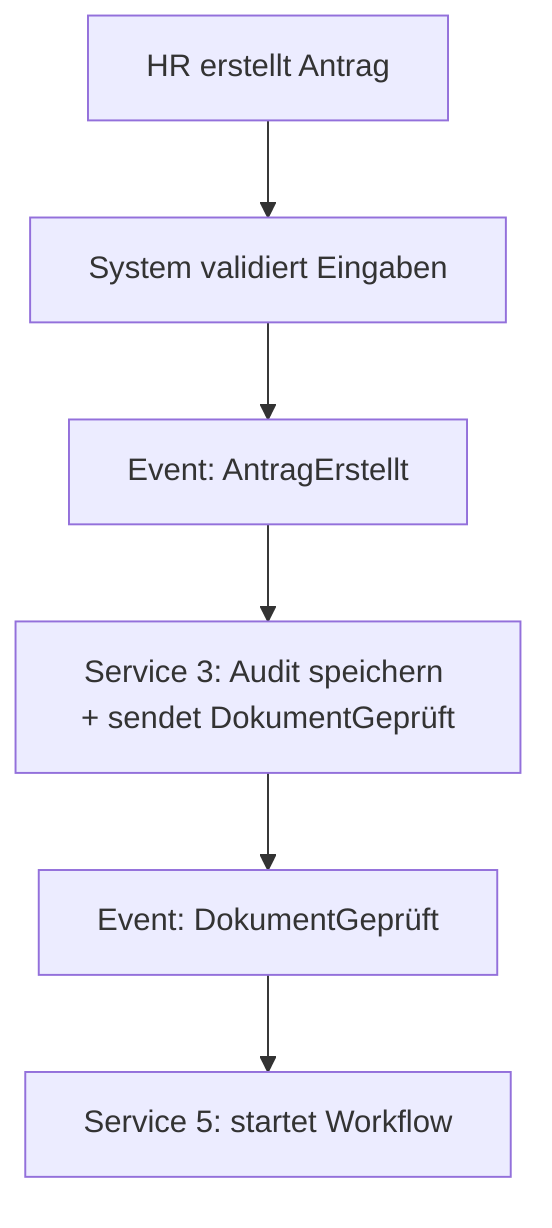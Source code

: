 flowchart TD
  HR[HR erstellt Antrag]
  VALIDATE[System validiert Eingaben]
  EVENT1["Event: AntragErstellt"]
  SERVICE3["Service 3: Audit speichern + sendet DokumentGeprüft"]
  EVENT2["Event: DokumentGeprüft"]
  SERVICE5["Service 5: startet Workflow"]

  HR --> VALIDATE --> EVENT1 --> SERVICE3 --> EVENT2 --> SERVICE5